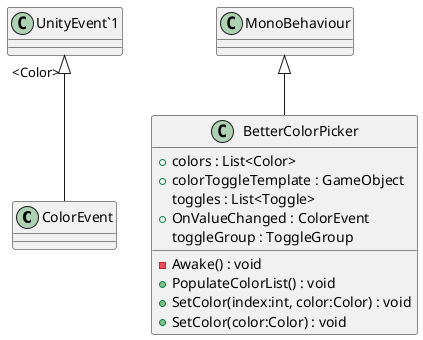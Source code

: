 @startuml
class ColorEvent {
}
class BetterColorPicker {
    + colors : List<Color>
    + colorToggleTemplate : GameObject
    toggles : List<Toggle>
    + OnValueChanged : ColorEvent
    toggleGroup : ToggleGroup
    - Awake() : void
    + PopulateColorList() : void
    + SetColor(index:int, color:Color) : void
    + SetColor(color:Color) : void
}
"UnityEvent`1" "<Color>" <|-- ColorEvent
MonoBehaviour <|-- BetterColorPicker
@enduml
